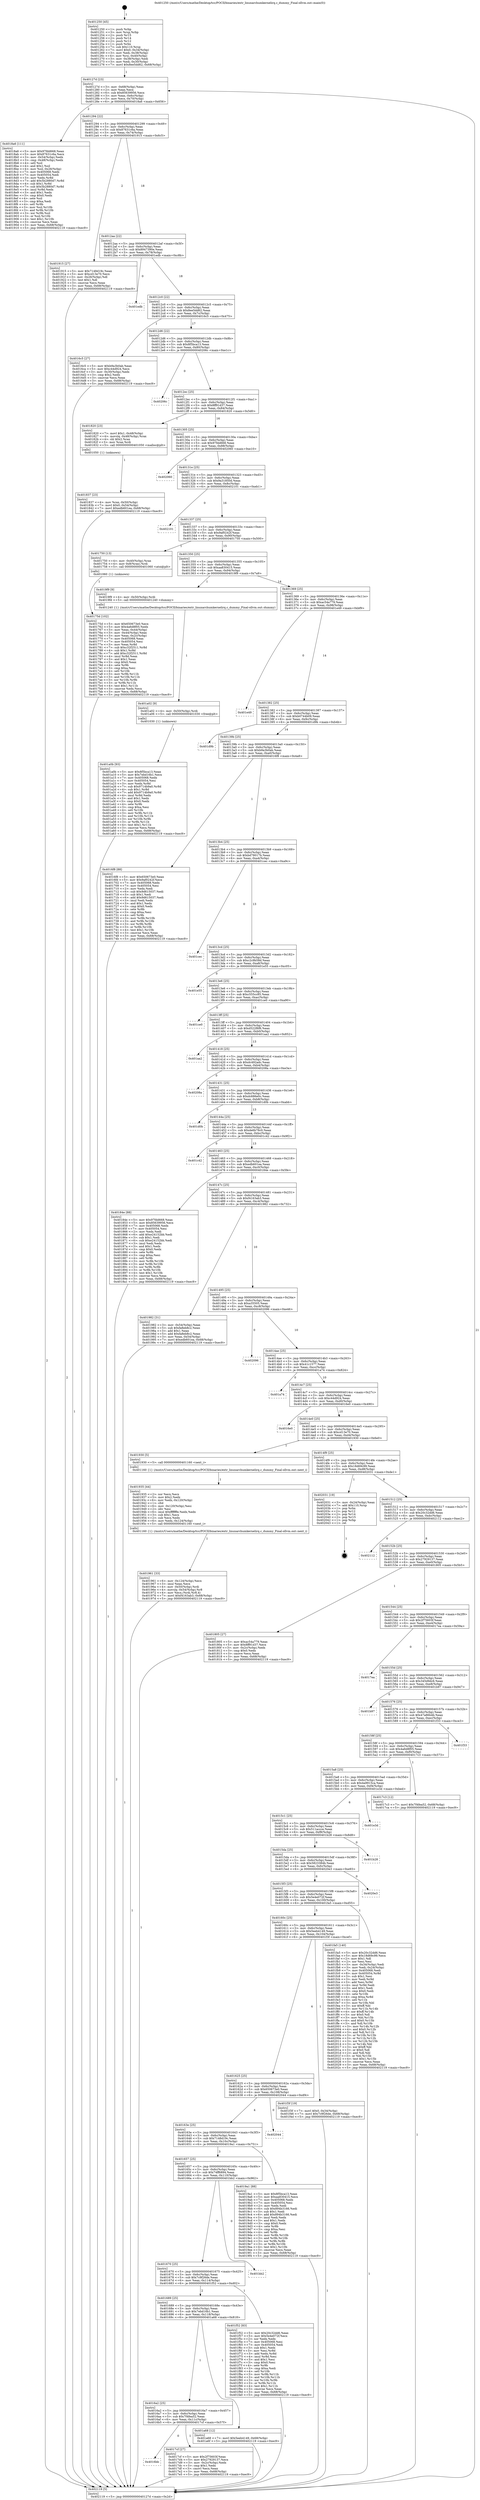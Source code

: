 digraph "0x401250" {
  label = "0x401250 (/mnt/c/Users/mathe/Desktop/tcc/POCII/binaries/extr_linuxarchumkernelirq.c_dummy_Final-ollvm.out::main(0))"
  labelloc = "t"
  node[shape=record]

  Entry [label="",width=0.3,height=0.3,shape=circle,fillcolor=black,style=filled]
  "0x40127d" [label="{
     0x40127d [23]\l
     | [instrs]\l
     &nbsp;&nbsp;0x40127d \<+3\>: mov -0x68(%rbp),%eax\l
     &nbsp;&nbsp;0x401280 \<+2\>: mov %eax,%ecx\l
     &nbsp;&nbsp;0x401282 \<+6\>: sub $0x85639956,%ecx\l
     &nbsp;&nbsp;0x401288 \<+3\>: mov %eax,-0x6c(%rbp)\l
     &nbsp;&nbsp;0x40128b \<+3\>: mov %ecx,-0x70(%rbp)\l
     &nbsp;&nbsp;0x40128e \<+6\>: je 00000000004018a6 \<main+0x656\>\l
  }"]
  "0x4018a6" [label="{
     0x4018a6 [111]\l
     | [instrs]\l
     &nbsp;&nbsp;0x4018a6 \<+5\>: mov $0x97fdd668,%eax\l
     &nbsp;&nbsp;0x4018ab \<+5\>: mov $0x87631c6a,%ecx\l
     &nbsp;&nbsp;0x4018b0 \<+3\>: mov -0x54(%rbp),%edx\l
     &nbsp;&nbsp;0x4018b3 \<+3\>: cmp -0x48(%rbp),%edx\l
     &nbsp;&nbsp;0x4018b6 \<+4\>: setl %sil\l
     &nbsp;&nbsp;0x4018ba \<+4\>: and $0x1,%sil\l
     &nbsp;&nbsp;0x4018be \<+4\>: mov %sil,-0x26(%rbp)\l
     &nbsp;&nbsp;0x4018c2 \<+7\>: mov 0x405068,%edx\l
     &nbsp;&nbsp;0x4018c9 \<+7\>: mov 0x405054,%edi\l
     &nbsp;&nbsp;0x4018d0 \<+3\>: mov %edx,%r8d\l
     &nbsp;&nbsp;0x4018d3 \<+7\>: add $0x5b2880d7,%r8d\l
     &nbsp;&nbsp;0x4018da \<+4\>: sub $0x1,%r8d\l
     &nbsp;&nbsp;0x4018de \<+7\>: sub $0x5b2880d7,%r8d\l
     &nbsp;&nbsp;0x4018e5 \<+4\>: imul %r8d,%edx\l
     &nbsp;&nbsp;0x4018e9 \<+3\>: and $0x1,%edx\l
     &nbsp;&nbsp;0x4018ec \<+3\>: cmp $0x0,%edx\l
     &nbsp;&nbsp;0x4018ef \<+4\>: sete %sil\l
     &nbsp;&nbsp;0x4018f3 \<+3\>: cmp $0xa,%edi\l
     &nbsp;&nbsp;0x4018f6 \<+4\>: setl %r9b\l
     &nbsp;&nbsp;0x4018fa \<+3\>: mov %sil,%r10b\l
     &nbsp;&nbsp;0x4018fd \<+3\>: and %r9b,%r10b\l
     &nbsp;&nbsp;0x401900 \<+3\>: xor %r9b,%sil\l
     &nbsp;&nbsp;0x401903 \<+3\>: or %sil,%r10b\l
     &nbsp;&nbsp;0x401906 \<+4\>: test $0x1,%r10b\l
     &nbsp;&nbsp;0x40190a \<+3\>: cmovne %ecx,%eax\l
     &nbsp;&nbsp;0x40190d \<+3\>: mov %eax,-0x68(%rbp)\l
     &nbsp;&nbsp;0x401910 \<+5\>: jmp 0000000000402119 \<main+0xec9\>\l
  }"]
  "0x401294" [label="{
     0x401294 [22]\l
     | [instrs]\l
     &nbsp;&nbsp;0x401294 \<+5\>: jmp 0000000000401299 \<main+0x49\>\l
     &nbsp;&nbsp;0x401299 \<+3\>: mov -0x6c(%rbp),%eax\l
     &nbsp;&nbsp;0x40129c \<+5\>: sub $0x87631c6a,%eax\l
     &nbsp;&nbsp;0x4012a1 \<+3\>: mov %eax,-0x74(%rbp)\l
     &nbsp;&nbsp;0x4012a4 \<+6\>: je 0000000000401915 \<main+0x6c5\>\l
  }"]
  Exit [label="",width=0.3,height=0.3,shape=circle,fillcolor=black,style=filled,peripheries=2]
  "0x401915" [label="{
     0x401915 [27]\l
     | [instrs]\l
     &nbsp;&nbsp;0x401915 \<+5\>: mov $0x7148d19c,%eax\l
     &nbsp;&nbsp;0x40191a \<+5\>: mov $0xcd13e70,%ecx\l
     &nbsp;&nbsp;0x40191f \<+3\>: mov -0x26(%rbp),%dl\l
     &nbsp;&nbsp;0x401922 \<+3\>: test $0x1,%dl\l
     &nbsp;&nbsp;0x401925 \<+3\>: cmovne %ecx,%eax\l
     &nbsp;&nbsp;0x401928 \<+3\>: mov %eax,-0x68(%rbp)\l
     &nbsp;&nbsp;0x40192b \<+5\>: jmp 0000000000402119 \<main+0xec9\>\l
  }"]
  "0x4012aa" [label="{
     0x4012aa [22]\l
     | [instrs]\l
     &nbsp;&nbsp;0x4012aa \<+5\>: jmp 00000000004012af \<main+0x5f\>\l
     &nbsp;&nbsp;0x4012af \<+3\>: mov -0x6c(%rbp),%eax\l
     &nbsp;&nbsp;0x4012b2 \<+5\>: sub $0x8947390e,%eax\l
     &nbsp;&nbsp;0x4012b7 \<+3\>: mov %eax,-0x78(%rbp)\l
     &nbsp;&nbsp;0x4012ba \<+6\>: je 0000000000401edb \<main+0xc8b\>\l
  }"]
  "0x401a0b" [label="{
     0x401a0b [93]\l
     | [instrs]\l
     &nbsp;&nbsp;0x401a0b \<+5\>: mov $0x8f5bca13,%eax\l
     &nbsp;&nbsp;0x401a10 \<+5\>: mov $0x7ebd16b1,%ecx\l
     &nbsp;&nbsp;0x401a15 \<+7\>: mov 0x405068,%edx\l
     &nbsp;&nbsp;0x401a1c \<+7\>: mov 0x405054,%esi\l
     &nbsp;&nbsp;0x401a23 \<+3\>: mov %edx,%r8d\l
     &nbsp;&nbsp;0x401a26 \<+7\>: sub $0x9714b9a0,%r8d\l
     &nbsp;&nbsp;0x401a2d \<+4\>: sub $0x1,%r8d\l
     &nbsp;&nbsp;0x401a31 \<+7\>: add $0x9714b9a0,%r8d\l
     &nbsp;&nbsp;0x401a38 \<+4\>: imul %r8d,%edx\l
     &nbsp;&nbsp;0x401a3c \<+3\>: and $0x1,%edx\l
     &nbsp;&nbsp;0x401a3f \<+3\>: cmp $0x0,%edx\l
     &nbsp;&nbsp;0x401a42 \<+4\>: sete %r9b\l
     &nbsp;&nbsp;0x401a46 \<+3\>: cmp $0xa,%esi\l
     &nbsp;&nbsp;0x401a49 \<+4\>: setl %r10b\l
     &nbsp;&nbsp;0x401a4d \<+3\>: mov %r9b,%r11b\l
     &nbsp;&nbsp;0x401a50 \<+3\>: and %r10b,%r11b\l
     &nbsp;&nbsp;0x401a53 \<+3\>: xor %r10b,%r9b\l
     &nbsp;&nbsp;0x401a56 \<+3\>: or %r9b,%r11b\l
     &nbsp;&nbsp;0x401a59 \<+4\>: test $0x1,%r11b\l
     &nbsp;&nbsp;0x401a5d \<+3\>: cmovne %ecx,%eax\l
     &nbsp;&nbsp;0x401a60 \<+3\>: mov %eax,-0x68(%rbp)\l
     &nbsp;&nbsp;0x401a63 \<+5\>: jmp 0000000000402119 \<main+0xec9\>\l
  }"]
  "0x401edb" [label="{
     0x401edb\l
  }", style=dashed]
  "0x4012c0" [label="{
     0x4012c0 [22]\l
     | [instrs]\l
     &nbsp;&nbsp;0x4012c0 \<+5\>: jmp 00000000004012c5 \<main+0x75\>\l
     &nbsp;&nbsp;0x4012c5 \<+3\>: mov -0x6c(%rbp),%eax\l
     &nbsp;&nbsp;0x4012c8 \<+5\>: sub $0x8ee5dd62,%eax\l
     &nbsp;&nbsp;0x4012cd \<+3\>: mov %eax,-0x7c(%rbp)\l
     &nbsp;&nbsp;0x4012d0 \<+6\>: je 00000000004016c5 \<main+0x475\>\l
  }"]
  "0x401a02" [label="{
     0x401a02 [9]\l
     | [instrs]\l
     &nbsp;&nbsp;0x401a02 \<+4\>: mov -0x50(%rbp),%rdi\l
     &nbsp;&nbsp;0x401a06 \<+5\>: call 0000000000401030 \<free@plt\>\l
     | [calls]\l
     &nbsp;&nbsp;0x401030 \{1\} (unknown)\l
  }"]
  "0x4016c5" [label="{
     0x4016c5 [27]\l
     | [instrs]\l
     &nbsp;&nbsp;0x4016c5 \<+5\>: mov $0xb9a3b0ab,%eax\l
     &nbsp;&nbsp;0x4016ca \<+5\>: mov $0xc44d924,%ecx\l
     &nbsp;&nbsp;0x4016cf \<+3\>: mov -0x30(%rbp),%edx\l
     &nbsp;&nbsp;0x4016d2 \<+3\>: cmp $0x2,%edx\l
     &nbsp;&nbsp;0x4016d5 \<+3\>: cmovne %ecx,%eax\l
     &nbsp;&nbsp;0x4016d8 \<+3\>: mov %eax,-0x68(%rbp)\l
     &nbsp;&nbsp;0x4016db \<+5\>: jmp 0000000000402119 \<main+0xec9\>\l
  }"]
  "0x4012d6" [label="{
     0x4012d6 [22]\l
     | [instrs]\l
     &nbsp;&nbsp;0x4012d6 \<+5\>: jmp 00000000004012db \<main+0x8b\>\l
     &nbsp;&nbsp;0x4012db \<+3\>: mov -0x6c(%rbp),%eax\l
     &nbsp;&nbsp;0x4012de \<+5\>: sub $0x8f5bca13,%eax\l
     &nbsp;&nbsp;0x4012e3 \<+3\>: mov %eax,-0x80(%rbp)\l
     &nbsp;&nbsp;0x4012e6 \<+6\>: je 000000000040206c \<main+0xe1c\>\l
  }"]
  "0x402119" [label="{
     0x402119 [5]\l
     | [instrs]\l
     &nbsp;&nbsp;0x402119 \<+5\>: jmp 000000000040127d \<main+0x2d\>\l
  }"]
  "0x401250" [label="{
     0x401250 [45]\l
     | [instrs]\l
     &nbsp;&nbsp;0x401250 \<+1\>: push %rbp\l
     &nbsp;&nbsp;0x401251 \<+3\>: mov %rsp,%rbp\l
     &nbsp;&nbsp;0x401254 \<+2\>: push %r15\l
     &nbsp;&nbsp;0x401256 \<+2\>: push %r14\l
     &nbsp;&nbsp;0x401258 \<+2\>: push %r12\l
     &nbsp;&nbsp;0x40125a \<+1\>: push %rbx\l
     &nbsp;&nbsp;0x40125b \<+7\>: sub $0x110,%rsp\l
     &nbsp;&nbsp;0x401262 \<+7\>: movl $0x0,-0x34(%rbp)\l
     &nbsp;&nbsp;0x401269 \<+3\>: mov %edi,-0x38(%rbp)\l
     &nbsp;&nbsp;0x40126c \<+4\>: mov %rsi,-0x40(%rbp)\l
     &nbsp;&nbsp;0x401270 \<+3\>: mov -0x38(%rbp),%edi\l
     &nbsp;&nbsp;0x401273 \<+3\>: mov %edi,-0x30(%rbp)\l
     &nbsp;&nbsp;0x401276 \<+7\>: movl $0x8ee5dd62,-0x68(%rbp)\l
  }"]
  "0x401961" [label="{
     0x401961 [33]\l
     | [instrs]\l
     &nbsp;&nbsp;0x401961 \<+6\>: mov -0x124(%rbp),%ecx\l
     &nbsp;&nbsp;0x401967 \<+3\>: imul %eax,%ecx\l
     &nbsp;&nbsp;0x40196a \<+4\>: mov -0x50(%rbp),%rdi\l
     &nbsp;&nbsp;0x40196e \<+4\>: movslq -0x54(%rbp),%r8\l
     &nbsp;&nbsp;0x401972 \<+4\>: mov %ecx,(%rdi,%r8,4)\l
     &nbsp;&nbsp;0x401976 \<+7\>: movl $0xf4163ab3,-0x68(%rbp)\l
     &nbsp;&nbsp;0x40197d \<+5\>: jmp 0000000000402119 \<main+0xec9\>\l
  }"]
  "0x40206c" [label="{
     0x40206c\l
  }", style=dashed]
  "0x4012ec" [label="{
     0x4012ec [25]\l
     | [instrs]\l
     &nbsp;&nbsp;0x4012ec \<+5\>: jmp 00000000004012f1 \<main+0xa1\>\l
     &nbsp;&nbsp;0x4012f1 \<+3\>: mov -0x6c(%rbp),%eax\l
     &nbsp;&nbsp;0x4012f4 \<+5\>: sub $0x8ff91d37,%eax\l
     &nbsp;&nbsp;0x4012f9 \<+6\>: mov %eax,-0x84(%rbp)\l
     &nbsp;&nbsp;0x4012ff \<+6\>: je 0000000000401820 \<main+0x5d0\>\l
  }"]
  "0x401935" [label="{
     0x401935 [44]\l
     | [instrs]\l
     &nbsp;&nbsp;0x401935 \<+2\>: xor %ecx,%ecx\l
     &nbsp;&nbsp;0x401937 \<+5\>: mov $0x2,%edx\l
     &nbsp;&nbsp;0x40193c \<+6\>: mov %edx,-0x120(%rbp)\l
     &nbsp;&nbsp;0x401942 \<+1\>: cltd\l
     &nbsp;&nbsp;0x401943 \<+6\>: mov -0x120(%rbp),%esi\l
     &nbsp;&nbsp;0x401949 \<+2\>: idiv %esi\l
     &nbsp;&nbsp;0x40194b \<+6\>: imul $0xfffffffe,%edx,%edx\l
     &nbsp;&nbsp;0x401951 \<+3\>: sub $0x1,%ecx\l
     &nbsp;&nbsp;0x401954 \<+2\>: sub %ecx,%edx\l
     &nbsp;&nbsp;0x401956 \<+6\>: mov %edx,-0x124(%rbp)\l
     &nbsp;&nbsp;0x40195c \<+5\>: call 0000000000401160 \<next_i\>\l
     | [calls]\l
     &nbsp;&nbsp;0x401160 \{1\} (/mnt/c/Users/mathe/Desktop/tcc/POCII/binaries/extr_linuxarchumkernelirq.c_dummy_Final-ollvm.out::next_i)\l
  }"]
  "0x401820" [label="{
     0x401820 [23]\l
     | [instrs]\l
     &nbsp;&nbsp;0x401820 \<+7\>: movl $0x1,-0x48(%rbp)\l
     &nbsp;&nbsp;0x401827 \<+4\>: movslq -0x48(%rbp),%rax\l
     &nbsp;&nbsp;0x40182b \<+4\>: shl $0x2,%rax\l
     &nbsp;&nbsp;0x40182f \<+3\>: mov %rax,%rdi\l
     &nbsp;&nbsp;0x401832 \<+5\>: call 0000000000401050 \<malloc@plt\>\l
     | [calls]\l
     &nbsp;&nbsp;0x401050 \{1\} (unknown)\l
  }"]
  "0x401305" [label="{
     0x401305 [25]\l
     | [instrs]\l
     &nbsp;&nbsp;0x401305 \<+5\>: jmp 000000000040130a \<main+0xba\>\l
     &nbsp;&nbsp;0x40130a \<+3\>: mov -0x6c(%rbp),%eax\l
     &nbsp;&nbsp;0x40130d \<+5\>: sub $0x97fdd668,%eax\l
     &nbsp;&nbsp;0x401312 \<+6\>: mov %eax,-0x88(%rbp)\l
     &nbsp;&nbsp;0x401318 \<+6\>: je 0000000000402060 \<main+0xe10\>\l
  }"]
  "0x401837" [label="{
     0x401837 [23]\l
     | [instrs]\l
     &nbsp;&nbsp;0x401837 \<+4\>: mov %rax,-0x50(%rbp)\l
     &nbsp;&nbsp;0x40183b \<+7\>: movl $0x0,-0x54(%rbp)\l
     &nbsp;&nbsp;0x401842 \<+7\>: movl $0xedb601ea,-0x68(%rbp)\l
     &nbsp;&nbsp;0x401849 \<+5\>: jmp 0000000000402119 \<main+0xec9\>\l
  }"]
  "0x402060" [label="{
     0x402060\l
  }", style=dashed]
  "0x40131e" [label="{
     0x40131e [25]\l
     | [instrs]\l
     &nbsp;&nbsp;0x40131e \<+5\>: jmp 0000000000401323 \<main+0xd3\>\l
     &nbsp;&nbsp;0x401323 \<+3\>: mov -0x6c(%rbp),%eax\l
     &nbsp;&nbsp;0x401326 \<+5\>: sub $0x9a31850d,%eax\l
     &nbsp;&nbsp;0x40132b \<+6\>: mov %eax,-0x8c(%rbp)\l
     &nbsp;&nbsp;0x401331 \<+6\>: je 0000000000402101 \<main+0xeb1\>\l
  }"]
  "0x4016bb" [label="{
     0x4016bb\l
  }", style=dashed]
  "0x402101" [label="{
     0x402101\l
  }", style=dashed]
  "0x401337" [label="{
     0x401337 [25]\l
     | [instrs]\l
     &nbsp;&nbsp;0x401337 \<+5\>: jmp 000000000040133c \<main+0xec\>\l
     &nbsp;&nbsp;0x40133c \<+3\>: mov -0x6c(%rbp),%eax\l
     &nbsp;&nbsp;0x40133f \<+5\>: sub $0x9af0242f,%eax\l
     &nbsp;&nbsp;0x401344 \<+6\>: mov %eax,-0x90(%rbp)\l
     &nbsp;&nbsp;0x40134a \<+6\>: je 0000000000401750 \<main+0x500\>\l
  }"]
  "0x4017cf" [label="{
     0x4017cf [27]\l
     | [instrs]\l
     &nbsp;&nbsp;0x4017cf \<+5\>: mov $0x2f75603f,%eax\l
     &nbsp;&nbsp;0x4017d4 \<+5\>: mov $0x27929137,%ecx\l
     &nbsp;&nbsp;0x4017d9 \<+3\>: mov -0x2c(%rbp),%edx\l
     &nbsp;&nbsp;0x4017dc \<+3\>: cmp $0x1,%edx\l
     &nbsp;&nbsp;0x4017df \<+3\>: cmovl %ecx,%eax\l
     &nbsp;&nbsp;0x4017e2 \<+3\>: mov %eax,-0x68(%rbp)\l
     &nbsp;&nbsp;0x4017e5 \<+5\>: jmp 0000000000402119 \<main+0xec9\>\l
  }"]
  "0x401750" [label="{
     0x401750 [13]\l
     | [instrs]\l
     &nbsp;&nbsp;0x401750 \<+4\>: mov -0x40(%rbp),%rax\l
     &nbsp;&nbsp;0x401754 \<+4\>: mov 0x8(%rax),%rdi\l
     &nbsp;&nbsp;0x401758 \<+5\>: call 0000000000401060 \<atoi@plt\>\l
     | [calls]\l
     &nbsp;&nbsp;0x401060 \{1\} (unknown)\l
  }"]
  "0x401350" [label="{
     0x401350 [25]\l
     | [instrs]\l
     &nbsp;&nbsp;0x401350 \<+5\>: jmp 0000000000401355 \<main+0x105\>\l
     &nbsp;&nbsp;0x401355 \<+3\>: mov -0x6c(%rbp),%eax\l
     &nbsp;&nbsp;0x401358 \<+5\>: sub $0xaa830415,%eax\l
     &nbsp;&nbsp;0x40135d \<+6\>: mov %eax,-0x94(%rbp)\l
     &nbsp;&nbsp;0x401363 \<+6\>: je 00000000004019f9 \<main+0x7a9\>\l
  }"]
  "0x4016a2" [label="{
     0x4016a2 [25]\l
     | [instrs]\l
     &nbsp;&nbsp;0x4016a2 \<+5\>: jmp 00000000004016a7 \<main+0x457\>\l
     &nbsp;&nbsp;0x4016a7 \<+3\>: mov -0x6c(%rbp),%eax\l
     &nbsp;&nbsp;0x4016aa \<+5\>: sub $0x7f4fea52,%eax\l
     &nbsp;&nbsp;0x4016af \<+6\>: mov %eax,-0x11c(%rbp)\l
     &nbsp;&nbsp;0x4016b5 \<+6\>: je 00000000004017cf \<main+0x57f\>\l
  }"]
  "0x4019f9" [label="{
     0x4019f9 [9]\l
     | [instrs]\l
     &nbsp;&nbsp;0x4019f9 \<+4\>: mov -0x50(%rbp),%rdi\l
     &nbsp;&nbsp;0x4019fd \<+5\>: call 0000000000401240 \<dummy\>\l
     | [calls]\l
     &nbsp;&nbsp;0x401240 \{1\} (/mnt/c/Users/mathe/Desktop/tcc/POCII/binaries/extr_linuxarchumkernelirq.c_dummy_Final-ollvm.out::dummy)\l
  }"]
  "0x401369" [label="{
     0x401369 [25]\l
     | [instrs]\l
     &nbsp;&nbsp;0x401369 \<+5\>: jmp 000000000040136e \<main+0x11e\>\l
     &nbsp;&nbsp;0x40136e \<+3\>: mov -0x6c(%rbp),%eax\l
     &nbsp;&nbsp;0x401371 \<+5\>: sub $0xac54a779,%eax\l
     &nbsp;&nbsp;0x401376 \<+6\>: mov %eax,-0x98(%rbp)\l
     &nbsp;&nbsp;0x40137c \<+6\>: je 0000000000401e49 \<main+0xbf9\>\l
  }"]
  "0x401a68" [label="{
     0x401a68 [12]\l
     | [instrs]\l
     &nbsp;&nbsp;0x401a68 \<+7\>: movl $0x5eeb4149,-0x68(%rbp)\l
     &nbsp;&nbsp;0x401a6f \<+5\>: jmp 0000000000402119 \<main+0xec9\>\l
  }"]
  "0x401e49" [label="{
     0x401e49\l
  }", style=dashed]
  "0x401382" [label="{
     0x401382 [25]\l
     | [instrs]\l
     &nbsp;&nbsp;0x401382 \<+5\>: jmp 0000000000401387 \<main+0x137\>\l
     &nbsp;&nbsp;0x401387 \<+3\>: mov -0x6c(%rbp),%eax\l
     &nbsp;&nbsp;0x40138a \<+5\>: sub $0xb0744b09,%eax\l
     &nbsp;&nbsp;0x40138f \<+6\>: mov %eax,-0x9c(%rbp)\l
     &nbsp;&nbsp;0x401395 \<+6\>: je 0000000000401d9b \<main+0xb4b\>\l
  }"]
  "0x401689" [label="{
     0x401689 [25]\l
     | [instrs]\l
     &nbsp;&nbsp;0x401689 \<+5\>: jmp 000000000040168e \<main+0x43e\>\l
     &nbsp;&nbsp;0x40168e \<+3\>: mov -0x6c(%rbp),%eax\l
     &nbsp;&nbsp;0x401691 \<+5\>: sub $0x7ebd16b1,%eax\l
     &nbsp;&nbsp;0x401696 \<+6\>: mov %eax,-0x118(%rbp)\l
     &nbsp;&nbsp;0x40169c \<+6\>: je 0000000000401a68 \<main+0x818\>\l
  }"]
  "0x401d9b" [label="{
     0x401d9b\l
  }", style=dashed]
  "0x40139b" [label="{
     0x40139b [25]\l
     | [instrs]\l
     &nbsp;&nbsp;0x40139b \<+5\>: jmp 00000000004013a0 \<main+0x150\>\l
     &nbsp;&nbsp;0x4013a0 \<+3\>: mov -0x6c(%rbp),%eax\l
     &nbsp;&nbsp;0x4013a3 \<+5\>: sub $0xb9a3b0ab,%eax\l
     &nbsp;&nbsp;0x4013a8 \<+6\>: mov %eax,-0xa0(%rbp)\l
     &nbsp;&nbsp;0x4013ae \<+6\>: je 00000000004016f8 \<main+0x4a8\>\l
  }"]
  "0x401f52" [label="{
     0x401f52 [83]\l
     | [instrs]\l
     &nbsp;&nbsp;0x401f52 \<+5\>: mov $0x20c32dd6,%eax\l
     &nbsp;&nbsp;0x401f57 \<+5\>: mov $0x5e4e072f,%ecx\l
     &nbsp;&nbsp;0x401f5c \<+2\>: xor %edx,%edx\l
     &nbsp;&nbsp;0x401f5e \<+7\>: mov 0x405068,%esi\l
     &nbsp;&nbsp;0x401f65 \<+7\>: mov 0x405054,%edi\l
     &nbsp;&nbsp;0x401f6c \<+3\>: sub $0x1,%edx\l
     &nbsp;&nbsp;0x401f6f \<+3\>: mov %esi,%r8d\l
     &nbsp;&nbsp;0x401f72 \<+3\>: add %edx,%r8d\l
     &nbsp;&nbsp;0x401f75 \<+4\>: imul %r8d,%esi\l
     &nbsp;&nbsp;0x401f79 \<+3\>: and $0x1,%esi\l
     &nbsp;&nbsp;0x401f7c \<+3\>: cmp $0x0,%esi\l
     &nbsp;&nbsp;0x401f7f \<+4\>: sete %r9b\l
     &nbsp;&nbsp;0x401f83 \<+3\>: cmp $0xa,%edi\l
     &nbsp;&nbsp;0x401f86 \<+4\>: setl %r10b\l
     &nbsp;&nbsp;0x401f8a \<+3\>: mov %r9b,%r11b\l
     &nbsp;&nbsp;0x401f8d \<+3\>: and %r10b,%r11b\l
     &nbsp;&nbsp;0x401f90 \<+3\>: xor %r10b,%r9b\l
     &nbsp;&nbsp;0x401f93 \<+3\>: or %r9b,%r11b\l
     &nbsp;&nbsp;0x401f96 \<+4\>: test $0x1,%r11b\l
     &nbsp;&nbsp;0x401f9a \<+3\>: cmovne %ecx,%eax\l
     &nbsp;&nbsp;0x401f9d \<+3\>: mov %eax,-0x68(%rbp)\l
     &nbsp;&nbsp;0x401fa0 \<+5\>: jmp 0000000000402119 \<main+0xec9\>\l
  }"]
  "0x4016f8" [label="{
     0x4016f8 [88]\l
     | [instrs]\l
     &nbsp;&nbsp;0x4016f8 \<+5\>: mov $0x650673e0,%eax\l
     &nbsp;&nbsp;0x4016fd \<+5\>: mov $0x9af0242f,%ecx\l
     &nbsp;&nbsp;0x401702 \<+7\>: mov 0x405068,%edx\l
     &nbsp;&nbsp;0x401709 \<+7\>: mov 0x405054,%esi\l
     &nbsp;&nbsp;0x401710 \<+2\>: mov %edx,%edi\l
     &nbsp;&nbsp;0x401712 \<+6\>: sub $0x9d615037,%edi\l
     &nbsp;&nbsp;0x401718 \<+3\>: sub $0x1,%edi\l
     &nbsp;&nbsp;0x40171b \<+6\>: add $0x9d615037,%edi\l
     &nbsp;&nbsp;0x401721 \<+3\>: imul %edi,%edx\l
     &nbsp;&nbsp;0x401724 \<+3\>: and $0x1,%edx\l
     &nbsp;&nbsp;0x401727 \<+3\>: cmp $0x0,%edx\l
     &nbsp;&nbsp;0x40172a \<+4\>: sete %r8b\l
     &nbsp;&nbsp;0x40172e \<+3\>: cmp $0xa,%esi\l
     &nbsp;&nbsp;0x401731 \<+4\>: setl %r9b\l
     &nbsp;&nbsp;0x401735 \<+3\>: mov %r8b,%r10b\l
     &nbsp;&nbsp;0x401738 \<+3\>: and %r9b,%r10b\l
     &nbsp;&nbsp;0x40173b \<+3\>: xor %r9b,%r8b\l
     &nbsp;&nbsp;0x40173e \<+3\>: or %r8b,%r10b\l
     &nbsp;&nbsp;0x401741 \<+4\>: test $0x1,%r10b\l
     &nbsp;&nbsp;0x401745 \<+3\>: cmovne %ecx,%eax\l
     &nbsp;&nbsp;0x401748 \<+3\>: mov %eax,-0x68(%rbp)\l
     &nbsp;&nbsp;0x40174b \<+5\>: jmp 0000000000402119 \<main+0xec9\>\l
  }"]
  "0x4013b4" [label="{
     0x4013b4 [25]\l
     | [instrs]\l
     &nbsp;&nbsp;0x4013b4 \<+5\>: jmp 00000000004013b9 \<main+0x169\>\l
     &nbsp;&nbsp;0x4013b9 \<+3\>: mov -0x6c(%rbp),%eax\l
     &nbsp;&nbsp;0x4013bc \<+5\>: sub $0xbd78017b,%eax\l
     &nbsp;&nbsp;0x4013c1 \<+6\>: mov %eax,-0xa4(%rbp)\l
     &nbsp;&nbsp;0x4013c7 \<+6\>: je 0000000000401cec \<main+0xa9c\>\l
  }"]
  "0x40175d" [label="{
     0x40175d [102]\l
     | [instrs]\l
     &nbsp;&nbsp;0x40175d \<+5\>: mov $0x650673e0,%ecx\l
     &nbsp;&nbsp;0x401762 \<+5\>: mov $0x4a6d8f05,%edx\l
     &nbsp;&nbsp;0x401767 \<+3\>: mov %eax,-0x44(%rbp)\l
     &nbsp;&nbsp;0x40176a \<+3\>: mov -0x44(%rbp),%eax\l
     &nbsp;&nbsp;0x40176d \<+3\>: mov %eax,-0x2c(%rbp)\l
     &nbsp;&nbsp;0x401770 \<+7\>: mov 0x405068,%eax\l
     &nbsp;&nbsp;0x401777 \<+7\>: mov 0x405054,%esi\l
     &nbsp;&nbsp;0x40177e \<+3\>: mov %eax,%r8d\l
     &nbsp;&nbsp;0x401781 \<+7\>: sub $0xc32f2511,%r8d\l
     &nbsp;&nbsp;0x401788 \<+4\>: sub $0x1,%r8d\l
     &nbsp;&nbsp;0x40178c \<+7\>: add $0xc32f2511,%r8d\l
     &nbsp;&nbsp;0x401793 \<+4\>: imul %r8d,%eax\l
     &nbsp;&nbsp;0x401797 \<+3\>: and $0x1,%eax\l
     &nbsp;&nbsp;0x40179a \<+3\>: cmp $0x0,%eax\l
     &nbsp;&nbsp;0x40179d \<+4\>: sete %r9b\l
     &nbsp;&nbsp;0x4017a1 \<+3\>: cmp $0xa,%esi\l
     &nbsp;&nbsp;0x4017a4 \<+4\>: setl %r10b\l
     &nbsp;&nbsp;0x4017a8 \<+3\>: mov %r9b,%r11b\l
     &nbsp;&nbsp;0x4017ab \<+3\>: and %r10b,%r11b\l
     &nbsp;&nbsp;0x4017ae \<+3\>: xor %r10b,%r9b\l
     &nbsp;&nbsp;0x4017b1 \<+3\>: or %r9b,%r11b\l
     &nbsp;&nbsp;0x4017b4 \<+4\>: test $0x1,%r11b\l
     &nbsp;&nbsp;0x4017b8 \<+3\>: cmovne %edx,%ecx\l
     &nbsp;&nbsp;0x4017bb \<+3\>: mov %ecx,-0x68(%rbp)\l
     &nbsp;&nbsp;0x4017be \<+5\>: jmp 0000000000402119 \<main+0xec9\>\l
  }"]
  "0x401670" [label="{
     0x401670 [25]\l
     | [instrs]\l
     &nbsp;&nbsp;0x401670 \<+5\>: jmp 0000000000401675 \<main+0x425\>\l
     &nbsp;&nbsp;0x401675 \<+3\>: mov -0x6c(%rbp),%eax\l
     &nbsp;&nbsp;0x401678 \<+5\>: sub $0x7c9f26de,%eax\l
     &nbsp;&nbsp;0x40167d \<+6\>: mov %eax,-0x114(%rbp)\l
     &nbsp;&nbsp;0x401683 \<+6\>: je 0000000000401f52 \<main+0xd02\>\l
  }"]
  "0x401cec" [label="{
     0x401cec\l
  }", style=dashed]
  "0x4013cd" [label="{
     0x4013cd [25]\l
     | [instrs]\l
     &nbsp;&nbsp;0x4013cd \<+5\>: jmp 00000000004013d2 \<main+0x182\>\l
     &nbsp;&nbsp;0x4013d2 \<+3\>: mov -0x6c(%rbp),%eax\l
     &nbsp;&nbsp;0x4013d5 \<+5\>: sub $0xc2c9b58d,%eax\l
     &nbsp;&nbsp;0x4013da \<+6\>: mov %eax,-0xa8(%rbp)\l
     &nbsp;&nbsp;0x4013e0 \<+6\>: je 0000000000401e55 \<main+0xc05\>\l
  }"]
  "0x401bb2" [label="{
     0x401bb2\l
  }", style=dashed]
  "0x401e55" [label="{
     0x401e55\l
  }", style=dashed]
  "0x4013e6" [label="{
     0x4013e6 [25]\l
     | [instrs]\l
     &nbsp;&nbsp;0x4013e6 \<+5\>: jmp 00000000004013eb \<main+0x19b\>\l
     &nbsp;&nbsp;0x4013eb \<+3\>: mov -0x6c(%rbp),%eax\l
     &nbsp;&nbsp;0x4013ee \<+5\>: sub $0xc555cc85,%eax\l
     &nbsp;&nbsp;0x4013f3 \<+6\>: mov %eax,-0xac(%rbp)\l
     &nbsp;&nbsp;0x4013f9 \<+6\>: je 0000000000401ce0 \<main+0xa90\>\l
  }"]
  "0x401657" [label="{
     0x401657 [25]\l
     | [instrs]\l
     &nbsp;&nbsp;0x401657 \<+5\>: jmp 000000000040165c \<main+0x40c\>\l
     &nbsp;&nbsp;0x40165c \<+3\>: mov -0x6c(%rbp),%eax\l
     &nbsp;&nbsp;0x40165f \<+5\>: sub $0x74ff6894,%eax\l
     &nbsp;&nbsp;0x401664 \<+6\>: mov %eax,-0x110(%rbp)\l
     &nbsp;&nbsp;0x40166a \<+6\>: je 0000000000401bb2 \<main+0x962\>\l
  }"]
  "0x401ce0" [label="{
     0x401ce0\l
  }", style=dashed]
  "0x4013ff" [label="{
     0x4013ff [25]\l
     | [instrs]\l
     &nbsp;&nbsp;0x4013ff \<+5\>: jmp 0000000000401404 \<main+0x1b4\>\l
     &nbsp;&nbsp;0x401404 \<+3\>: mov -0x6c(%rbp),%eax\l
     &nbsp;&nbsp;0x401407 \<+5\>: sub $0xd522f6f6,%eax\l
     &nbsp;&nbsp;0x40140c \<+6\>: mov %eax,-0xb0(%rbp)\l
     &nbsp;&nbsp;0x401412 \<+6\>: je 0000000000401aa2 \<main+0x852\>\l
  }"]
  "0x4019a1" [label="{
     0x4019a1 [88]\l
     | [instrs]\l
     &nbsp;&nbsp;0x4019a1 \<+5\>: mov $0x8f5bca13,%eax\l
     &nbsp;&nbsp;0x4019a6 \<+5\>: mov $0xaa830415,%ecx\l
     &nbsp;&nbsp;0x4019ab \<+7\>: mov 0x405068,%edx\l
     &nbsp;&nbsp;0x4019b2 \<+7\>: mov 0x405054,%esi\l
     &nbsp;&nbsp;0x4019b9 \<+2\>: mov %edx,%edi\l
     &nbsp;&nbsp;0x4019bb \<+6\>: sub $0x894b3166,%edi\l
     &nbsp;&nbsp;0x4019c1 \<+3\>: sub $0x1,%edi\l
     &nbsp;&nbsp;0x4019c4 \<+6\>: add $0x894b3166,%edi\l
     &nbsp;&nbsp;0x4019ca \<+3\>: imul %edi,%edx\l
     &nbsp;&nbsp;0x4019cd \<+3\>: and $0x1,%edx\l
     &nbsp;&nbsp;0x4019d0 \<+3\>: cmp $0x0,%edx\l
     &nbsp;&nbsp;0x4019d3 \<+4\>: sete %r8b\l
     &nbsp;&nbsp;0x4019d7 \<+3\>: cmp $0xa,%esi\l
     &nbsp;&nbsp;0x4019da \<+4\>: setl %r9b\l
     &nbsp;&nbsp;0x4019de \<+3\>: mov %r8b,%r10b\l
     &nbsp;&nbsp;0x4019e1 \<+3\>: and %r9b,%r10b\l
     &nbsp;&nbsp;0x4019e4 \<+3\>: xor %r9b,%r8b\l
     &nbsp;&nbsp;0x4019e7 \<+3\>: or %r8b,%r10b\l
     &nbsp;&nbsp;0x4019ea \<+4\>: test $0x1,%r10b\l
     &nbsp;&nbsp;0x4019ee \<+3\>: cmovne %ecx,%eax\l
     &nbsp;&nbsp;0x4019f1 \<+3\>: mov %eax,-0x68(%rbp)\l
     &nbsp;&nbsp;0x4019f4 \<+5\>: jmp 0000000000402119 \<main+0xec9\>\l
  }"]
  "0x401aa2" [label="{
     0x401aa2\l
  }", style=dashed]
  "0x401418" [label="{
     0x401418 [25]\l
     | [instrs]\l
     &nbsp;&nbsp;0x401418 \<+5\>: jmp 000000000040141d \<main+0x1cd\>\l
     &nbsp;&nbsp;0x40141d \<+3\>: mov -0x6c(%rbp),%eax\l
     &nbsp;&nbsp;0x401420 \<+5\>: sub $0xdc492adc,%eax\l
     &nbsp;&nbsp;0x401425 \<+6\>: mov %eax,-0xb4(%rbp)\l
     &nbsp;&nbsp;0x40142b \<+6\>: je 000000000040208a \<main+0xe3a\>\l
  }"]
  "0x40163e" [label="{
     0x40163e [25]\l
     | [instrs]\l
     &nbsp;&nbsp;0x40163e \<+5\>: jmp 0000000000401643 \<main+0x3f3\>\l
     &nbsp;&nbsp;0x401643 \<+3\>: mov -0x6c(%rbp),%eax\l
     &nbsp;&nbsp;0x401646 \<+5\>: sub $0x7148d19c,%eax\l
     &nbsp;&nbsp;0x40164b \<+6\>: mov %eax,-0x10c(%rbp)\l
     &nbsp;&nbsp;0x401651 \<+6\>: je 00000000004019a1 \<main+0x751\>\l
  }"]
  "0x40208a" [label="{
     0x40208a\l
  }", style=dashed]
  "0x401431" [label="{
     0x401431 [25]\l
     | [instrs]\l
     &nbsp;&nbsp;0x401431 \<+5\>: jmp 0000000000401436 \<main+0x1e6\>\l
     &nbsp;&nbsp;0x401436 \<+3\>: mov -0x6c(%rbp),%eax\l
     &nbsp;&nbsp;0x401439 \<+5\>: sub $0xdc686e0c,%eax\l
     &nbsp;&nbsp;0x40143e \<+6\>: mov %eax,-0xb8(%rbp)\l
     &nbsp;&nbsp;0x401444 \<+6\>: je 0000000000401d0b \<main+0xabb\>\l
  }"]
  "0x402044" [label="{
     0x402044\l
  }", style=dashed]
  "0x401d0b" [label="{
     0x401d0b\l
  }", style=dashed]
  "0x40144a" [label="{
     0x40144a [25]\l
     | [instrs]\l
     &nbsp;&nbsp;0x40144a \<+5\>: jmp 000000000040144f \<main+0x1ff\>\l
     &nbsp;&nbsp;0x40144f \<+3\>: mov -0x6c(%rbp),%eax\l
     &nbsp;&nbsp;0x401452 \<+5\>: sub $0xde6b76c0,%eax\l
     &nbsp;&nbsp;0x401457 \<+6\>: mov %eax,-0xbc(%rbp)\l
     &nbsp;&nbsp;0x40145d \<+6\>: je 0000000000401c42 \<main+0x9f2\>\l
  }"]
  "0x401625" [label="{
     0x401625 [25]\l
     | [instrs]\l
     &nbsp;&nbsp;0x401625 \<+5\>: jmp 000000000040162a \<main+0x3da\>\l
     &nbsp;&nbsp;0x40162a \<+3\>: mov -0x6c(%rbp),%eax\l
     &nbsp;&nbsp;0x40162d \<+5\>: sub $0x650673e0,%eax\l
     &nbsp;&nbsp;0x401632 \<+6\>: mov %eax,-0x108(%rbp)\l
     &nbsp;&nbsp;0x401638 \<+6\>: je 0000000000402044 \<main+0xdf4\>\l
  }"]
  "0x401c42" [label="{
     0x401c42\l
  }", style=dashed]
  "0x401463" [label="{
     0x401463 [25]\l
     | [instrs]\l
     &nbsp;&nbsp;0x401463 \<+5\>: jmp 0000000000401468 \<main+0x218\>\l
     &nbsp;&nbsp;0x401468 \<+3\>: mov -0x6c(%rbp),%eax\l
     &nbsp;&nbsp;0x40146b \<+5\>: sub $0xedb601ea,%eax\l
     &nbsp;&nbsp;0x401470 \<+6\>: mov %eax,-0xc0(%rbp)\l
     &nbsp;&nbsp;0x401476 \<+6\>: je 000000000040184e \<main+0x5fe\>\l
  }"]
  "0x401f3f" [label="{
     0x401f3f [19]\l
     | [instrs]\l
     &nbsp;&nbsp;0x401f3f \<+7\>: movl $0x0,-0x34(%rbp)\l
     &nbsp;&nbsp;0x401f46 \<+7\>: movl $0x7c9f26de,-0x68(%rbp)\l
     &nbsp;&nbsp;0x401f4d \<+5\>: jmp 0000000000402119 \<main+0xec9\>\l
  }"]
  "0x40184e" [label="{
     0x40184e [88]\l
     | [instrs]\l
     &nbsp;&nbsp;0x40184e \<+5\>: mov $0x97fdd668,%eax\l
     &nbsp;&nbsp;0x401853 \<+5\>: mov $0x85639956,%ecx\l
     &nbsp;&nbsp;0x401858 \<+7\>: mov 0x405068,%edx\l
     &nbsp;&nbsp;0x40185f \<+7\>: mov 0x405054,%esi\l
     &nbsp;&nbsp;0x401866 \<+2\>: mov %edx,%edi\l
     &nbsp;&nbsp;0x401868 \<+6\>: add $0xe24152bb,%edi\l
     &nbsp;&nbsp;0x40186e \<+3\>: sub $0x1,%edi\l
     &nbsp;&nbsp;0x401871 \<+6\>: sub $0xe24152bb,%edi\l
     &nbsp;&nbsp;0x401877 \<+3\>: imul %edi,%edx\l
     &nbsp;&nbsp;0x40187a \<+3\>: and $0x1,%edx\l
     &nbsp;&nbsp;0x40187d \<+3\>: cmp $0x0,%edx\l
     &nbsp;&nbsp;0x401880 \<+4\>: sete %r8b\l
     &nbsp;&nbsp;0x401884 \<+3\>: cmp $0xa,%esi\l
     &nbsp;&nbsp;0x401887 \<+4\>: setl %r9b\l
     &nbsp;&nbsp;0x40188b \<+3\>: mov %r8b,%r10b\l
     &nbsp;&nbsp;0x40188e \<+3\>: and %r9b,%r10b\l
     &nbsp;&nbsp;0x401891 \<+3\>: xor %r9b,%r8b\l
     &nbsp;&nbsp;0x401894 \<+3\>: or %r8b,%r10b\l
     &nbsp;&nbsp;0x401897 \<+4\>: test $0x1,%r10b\l
     &nbsp;&nbsp;0x40189b \<+3\>: cmovne %ecx,%eax\l
     &nbsp;&nbsp;0x40189e \<+3\>: mov %eax,-0x68(%rbp)\l
     &nbsp;&nbsp;0x4018a1 \<+5\>: jmp 0000000000402119 \<main+0xec9\>\l
  }"]
  "0x40147c" [label="{
     0x40147c [25]\l
     | [instrs]\l
     &nbsp;&nbsp;0x40147c \<+5\>: jmp 0000000000401481 \<main+0x231\>\l
     &nbsp;&nbsp;0x401481 \<+3\>: mov -0x6c(%rbp),%eax\l
     &nbsp;&nbsp;0x401484 \<+5\>: sub $0xf4163ab3,%eax\l
     &nbsp;&nbsp;0x401489 \<+6\>: mov %eax,-0xc4(%rbp)\l
     &nbsp;&nbsp;0x40148f \<+6\>: je 0000000000401982 \<main+0x732\>\l
  }"]
  "0x40160c" [label="{
     0x40160c [25]\l
     | [instrs]\l
     &nbsp;&nbsp;0x40160c \<+5\>: jmp 0000000000401611 \<main+0x3c1\>\l
     &nbsp;&nbsp;0x401611 \<+3\>: mov -0x6c(%rbp),%eax\l
     &nbsp;&nbsp;0x401614 \<+5\>: sub $0x5eeb4149,%eax\l
     &nbsp;&nbsp;0x401619 \<+6\>: mov %eax,-0x104(%rbp)\l
     &nbsp;&nbsp;0x40161f \<+6\>: je 0000000000401f3f \<main+0xcef\>\l
  }"]
  "0x401982" [label="{
     0x401982 [31]\l
     | [instrs]\l
     &nbsp;&nbsp;0x401982 \<+3\>: mov -0x54(%rbp),%eax\l
     &nbsp;&nbsp;0x401985 \<+5\>: sub $0xfa8eb8c2,%eax\l
     &nbsp;&nbsp;0x40198a \<+3\>: add $0x1,%eax\l
     &nbsp;&nbsp;0x40198d \<+5\>: add $0xfa8eb8c2,%eax\l
     &nbsp;&nbsp;0x401992 \<+3\>: mov %eax,-0x54(%rbp)\l
     &nbsp;&nbsp;0x401995 \<+7\>: movl $0xedb601ea,-0x68(%rbp)\l
     &nbsp;&nbsp;0x40199c \<+5\>: jmp 0000000000402119 \<main+0xec9\>\l
  }"]
  "0x401495" [label="{
     0x401495 [25]\l
     | [instrs]\l
     &nbsp;&nbsp;0x401495 \<+5\>: jmp 000000000040149a \<main+0x24a\>\l
     &nbsp;&nbsp;0x40149a \<+3\>: mov -0x6c(%rbp),%eax\l
     &nbsp;&nbsp;0x40149d \<+5\>: sub $0xa35505,%eax\l
     &nbsp;&nbsp;0x4014a2 \<+6\>: mov %eax,-0xc8(%rbp)\l
     &nbsp;&nbsp;0x4014a8 \<+6\>: je 0000000000402096 \<main+0xe46\>\l
  }"]
  "0x401fa5" [label="{
     0x401fa5 [140]\l
     | [instrs]\l
     &nbsp;&nbsp;0x401fa5 \<+5\>: mov $0x20c32dd6,%eax\l
     &nbsp;&nbsp;0x401faa \<+5\>: mov $0x18d69c99,%ecx\l
     &nbsp;&nbsp;0x401faf \<+2\>: mov $0x1,%dl\l
     &nbsp;&nbsp;0x401fb1 \<+2\>: xor %esi,%esi\l
     &nbsp;&nbsp;0x401fb3 \<+3\>: mov -0x34(%rbp),%edi\l
     &nbsp;&nbsp;0x401fb6 \<+3\>: mov %edi,-0x24(%rbp)\l
     &nbsp;&nbsp;0x401fb9 \<+7\>: mov 0x405068,%edi\l
     &nbsp;&nbsp;0x401fc0 \<+8\>: mov 0x405054,%r8d\l
     &nbsp;&nbsp;0x401fc8 \<+3\>: sub $0x1,%esi\l
     &nbsp;&nbsp;0x401fcb \<+3\>: mov %edi,%r9d\l
     &nbsp;&nbsp;0x401fce \<+3\>: add %esi,%r9d\l
     &nbsp;&nbsp;0x401fd1 \<+4\>: imul %r9d,%edi\l
     &nbsp;&nbsp;0x401fd5 \<+3\>: and $0x1,%edi\l
     &nbsp;&nbsp;0x401fd8 \<+3\>: cmp $0x0,%edi\l
     &nbsp;&nbsp;0x401fdb \<+4\>: sete %r10b\l
     &nbsp;&nbsp;0x401fdf \<+4\>: cmp $0xa,%r8d\l
     &nbsp;&nbsp;0x401fe3 \<+4\>: setl %r11b\l
     &nbsp;&nbsp;0x401fe7 \<+3\>: mov %r10b,%bl\l
     &nbsp;&nbsp;0x401fea \<+3\>: xor $0xff,%bl\l
     &nbsp;&nbsp;0x401fed \<+3\>: mov %r11b,%r14b\l
     &nbsp;&nbsp;0x401ff0 \<+4\>: xor $0xff,%r14b\l
     &nbsp;&nbsp;0x401ff4 \<+3\>: xor $0x0,%dl\l
     &nbsp;&nbsp;0x401ff7 \<+3\>: mov %bl,%r15b\l
     &nbsp;&nbsp;0x401ffa \<+4\>: and $0x0,%r15b\l
     &nbsp;&nbsp;0x401ffe \<+3\>: and %dl,%r10b\l
     &nbsp;&nbsp;0x402001 \<+3\>: mov %r14b,%r12b\l
     &nbsp;&nbsp;0x402004 \<+4\>: and $0x0,%r12b\l
     &nbsp;&nbsp;0x402008 \<+3\>: and %dl,%r11b\l
     &nbsp;&nbsp;0x40200b \<+3\>: or %r10b,%r15b\l
     &nbsp;&nbsp;0x40200e \<+3\>: or %r11b,%r12b\l
     &nbsp;&nbsp;0x402011 \<+3\>: xor %r12b,%r15b\l
     &nbsp;&nbsp;0x402014 \<+3\>: or %r14b,%bl\l
     &nbsp;&nbsp;0x402017 \<+3\>: xor $0xff,%bl\l
     &nbsp;&nbsp;0x40201a \<+3\>: or $0x0,%dl\l
     &nbsp;&nbsp;0x40201d \<+2\>: and %dl,%bl\l
     &nbsp;&nbsp;0x40201f \<+3\>: or %bl,%r15b\l
     &nbsp;&nbsp;0x402022 \<+4\>: test $0x1,%r15b\l
     &nbsp;&nbsp;0x402026 \<+3\>: cmovne %ecx,%eax\l
     &nbsp;&nbsp;0x402029 \<+3\>: mov %eax,-0x68(%rbp)\l
     &nbsp;&nbsp;0x40202c \<+5\>: jmp 0000000000402119 \<main+0xec9\>\l
  }"]
  "0x402096" [label="{
     0x402096\l
  }", style=dashed]
  "0x4014ae" [label="{
     0x4014ae [25]\l
     | [instrs]\l
     &nbsp;&nbsp;0x4014ae \<+5\>: jmp 00000000004014b3 \<main+0x263\>\l
     &nbsp;&nbsp;0x4014b3 \<+3\>: mov -0x6c(%rbp),%eax\l
     &nbsp;&nbsp;0x4014b6 \<+5\>: sub $0x41c1577,%eax\l
     &nbsp;&nbsp;0x4014bb \<+6\>: mov %eax,-0xcc(%rbp)\l
     &nbsp;&nbsp;0x4014c1 \<+6\>: je 0000000000401a74 \<main+0x824\>\l
  }"]
  "0x4015f3" [label="{
     0x4015f3 [25]\l
     | [instrs]\l
     &nbsp;&nbsp;0x4015f3 \<+5\>: jmp 00000000004015f8 \<main+0x3a8\>\l
     &nbsp;&nbsp;0x4015f8 \<+3\>: mov -0x6c(%rbp),%eax\l
     &nbsp;&nbsp;0x4015fb \<+5\>: sub $0x5e4e072f,%eax\l
     &nbsp;&nbsp;0x401600 \<+6\>: mov %eax,-0x100(%rbp)\l
     &nbsp;&nbsp;0x401606 \<+6\>: je 0000000000401fa5 \<main+0xd55\>\l
  }"]
  "0x401a74" [label="{
     0x401a74\l
  }", style=dashed]
  "0x4014c7" [label="{
     0x4014c7 [25]\l
     | [instrs]\l
     &nbsp;&nbsp;0x4014c7 \<+5\>: jmp 00000000004014cc \<main+0x27c\>\l
     &nbsp;&nbsp;0x4014cc \<+3\>: mov -0x6c(%rbp),%eax\l
     &nbsp;&nbsp;0x4014cf \<+5\>: sub $0xc44d924,%eax\l
     &nbsp;&nbsp;0x4014d4 \<+6\>: mov %eax,-0xd0(%rbp)\l
     &nbsp;&nbsp;0x4014da \<+6\>: je 00000000004016e0 \<main+0x490\>\l
  }"]
  "0x4020e3" [label="{
     0x4020e3\l
  }", style=dashed]
  "0x4016e0" [label="{
     0x4016e0\l
  }", style=dashed]
  "0x4014e0" [label="{
     0x4014e0 [25]\l
     | [instrs]\l
     &nbsp;&nbsp;0x4014e0 \<+5\>: jmp 00000000004014e5 \<main+0x295\>\l
     &nbsp;&nbsp;0x4014e5 \<+3\>: mov -0x6c(%rbp),%eax\l
     &nbsp;&nbsp;0x4014e8 \<+5\>: sub $0xcd13e70,%eax\l
     &nbsp;&nbsp;0x4014ed \<+6\>: mov %eax,-0xd4(%rbp)\l
     &nbsp;&nbsp;0x4014f3 \<+6\>: je 0000000000401930 \<main+0x6e0\>\l
  }"]
  "0x4015da" [label="{
     0x4015da [25]\l
     | [instrs]\l
     &nbsp;&nbsp;0x4015da \<+5\>: jmp 00000000004015df \<main+0x38f\>\l
     &nbsp;&nbsp;0x4015df \<+3\>: mov -0x6c(%rbp),%eax\l
     &nbsp;&nbsp;0x4015e2 \<+5\>: sub $0x5823384b,%eax\l
     &nbsp;&nbsp;0x4015e7 \<+6\>: mov %eax,-0xfc(%rbp)\l
     &nbsp;&nbsp;0x4015ed \<+6\>: je 00000000004020e3 \<main+0xe93\>\l
  }"]
  "0x401930" [label="{
     0x401930 [5]\l
     | [instrs]\l
     &nbsp;&nbsp;0x401930 \<+5\>: call 0000000000401160 \<next_i\>\l
     | [calls]\l
     &nbsp;&nbsp;0x401160 \{1\} (/mnt/c/Users/mathe/Desktop/tcc/POCII/binaries/extr_linuxarchumkernelirq.c_dummy_Final-ollvm.out::next_i)\l
  }"]
  "0x4014f9" [label="{
     0x4014f9 [25]\l
     | [instrs]\l
     &nbsp;&nbsp;0x4014f9 \<+5\>: jmp 00000000004014fe \<main+0x2ae\>\l
     &nbsp;&nbsp;0x4014fe \<+3\>: mov -0x6c(%rbp),%eax\l
     &nbsp;&nbsp;0x401501 \<+5\>: sub $0x18d69c99,%eax\l
     &nbsp;&nbsp;0x401506 \<+6\>: mov %eax,-0xd8(%rbp)\l
     &nbsp;&nbsp;0x40150c \<+6\>: je 0000000000402031 \<main+0xde1\>\l
  }"]
  "0x401b28" [label="{
     0x401b28\l
  }", style=dashed]
  "0x402031" [label="{
     0x402031 [19]\l
     | [instrs]\l
     &nbsp;&nbsp;0x402031 \<+3\>: mov -0x24(%rbp),%eax\l
     &nbsp;&nbsp;0x402034 \<+7\>: add $0x110,%rsp\l
     &nbsp;&nbsp;0x40203b \<+1\>: pop %rbx\l
     &nbsp;&nbsp;0x40203c \<+2\>: pop %r12\l
     &nbsp;&nbsp;0x40203e \<+2\>: pop %r14\l
     &nbsp;&nbsp;0x402040 \<+2\>: pop %r15\l
     &nbsp;&nbsp;0x402042 \<+1\>: pop %rbp\l
     &nbsp;&nbsp;0x402043 \<+1\>: ret\l
  }"]
  "0x401512" [label="{
     0x401512 [25]\l
     | [instrs]\l
     &nbsp;&nbsp;0x401512 \<+5\>: jmp 0000000000401517 \<main+0x2c7\>\l
     &nbsp;&nbsp;0x401517 \<+3\>: mov -0x6c(%rbp),%eax\l
     &nbsp;&nbsp;0x40151a \<+5\>: sub $0x20c32dd6,%eax\l
     &nbsp;&nbsp;0x40151f \<+6\>: mov %eax,-0xdc(%rbp)\l
     &nbsp;&nbsp;0x401525 \<+6\>: je 0000000000402112 \<main+0xec2\>\l
  }"]
  "0x4015c1" [label="{
     0x4015c1 [25]\l
     | [instrs]\l
     &nbsp;&nbsp;0x4015c1 \<+5\>: jmp 00000000004015c6 \<main+0x376\>\l
     &nbsp;&nbsp;0x4015c6 \<+3\>: mov -0x6c(%rbp),%eax\l
     &nbsp;&nbsp;0x4015c9 \<+5\>: sub $0x511accce,%eax\l
     &nbsp;&nbsp;0x4015ce \<+6\>: mov %eax,-0xf8(%rbp)\l
     &nbsp;&nbsp;0x4015d4 \<+6\>: je 0000000000401b28 \<main+0x8d8\>\l
  }"]
  "0x402112" [label="{
     0x402112\l
  }", style=dashed]
  "0x40152b" [label="{
     0x40152b [25]\l
     | [instrs]\l
     &nbsp;&nbsp;0x40152b \<+5\>: jmp 0000000000401530 \<main+0x2e0\>\l
     &nbsp;&nbsp;0x401530 \<+3\>: mov -0x6c(%rbp),%eax\l
     &nbsp;&nbsp;0x401533 \<+5\>: sub $0x27929137,%eax\l
     &nbsp;&nbsp;0x401538 \<+6\>: mov %eax,-0xe0(%rbp)\l
     &nbsp;&nbsp;0x40153e \<+6\>: je 0000000000401805 \<main+0x5b5\>\l
  }"]
  "0x401e3d" [label="{
     0x401e3d\l
  }", style=dashed]
  "0x401805" [label="{
     0x401805 [27]\l
     | [instrs]\l
     &nbsp;&nbsp;0x401805 \<+5\>: mov $0xac54a779,%eax\l
     &nbsp;&nbsp;0x40180a \<+5\>: mov $0x8ff91d37,%ecx\l
     &nbsp;&nbsp;0x40180f \<+3\>: mov -0x2c(%rbp),%edx\l
     &nbsp;&nbsp;0x401812 \<+3\>: cmp $0x0,%edx\l
     &nbsp;&nbsp;0x401815 \<+3\>: cmove %ecx,%eax\l
     &nbsp;&nbsp;0x401818 \<+3\>: mov %eax,-0x68(%rbp)\l
     &nbsp;&nbsp;0x40181b \<+5\>: jmp 0000000000402119 \<main+0xec9\>\l
  }"]
  "0x401544" [label="{
     0x401544 [25]\l
     | [instrs]\l
     &nbsp;&nbsp;0x401544 \<+5\>: jmp 0000000000401549 \<main+0x2f9\>\l
     &nbsp;&nbsp;0x401549 \<+3\>: mov -0x6c(%rbp),%eax\l
     &nbsp;&nbsp;0x40154c \<+5\>: sub $0x2f75603f,%eax\l
     &nbsp;&nbsp;0x401551 \<+6\>: mov %eax,-0xe4(%rbp)\l
     &nbsp;&nbsp;0x401557 \<+6\>: je 00000000004017ea \<main+0x59a\>\l
  }"]
  "0x4015a8" [label="{
     0x4015a8 [25]\l
     | [instrs]\l
     &nbsp;&nbsp;0x4015a8 \<+5\>: jmp 00000000004015ad \<main+0x35d\>\l
     &nbsp;&nbsp;0x4015ad \<+3\>: mov -0x6c(%rbp),%eax\l
     &nbsp;&nbsp;0x4015b0 \<+5\>: sub $0x4a9915ca,%eax\l
     &nbsp;&nbsp;0x4015b5 \<+6\>: mov %eax,-0xf4(%rbp)\l
     &nbsp;&nbsp;0x4015bb \<+6\>: je 0000000000401e3d \<main+0xbed\>\l
  }"]
  "0x4017ea" [label="{
     0x4017ea\l
  }", style=dashed]
  "0x40155d" [label="{
     0x40155d [25]\l
     | [instrs]\l
     &nbsp;&nbsp;0x40155d \<+5\>: jmp 0000000000401562 \<main+0x312\>\l
     &nbsp;&nbsp;0x401562 \<+3\>: mov -0x6c(%rbp),%eax\l
     &nbsp;&nbsp;0x401565 \<+5\>: sub $0x345d9dc6,%eax\l
     &nbsp;&nbsp;0x40156a \<+6\>: mov %eax,-0xe8(%rbp)\l
     &nbsp;&nbsp;0x401570 \<+6\>: je 0000000000401b97 \<main+0x947\>\l
  }"]
  "0x4017c3" [label="{
     0x4017c3 [12]\l
     | [instrs]\l
     &nbsp;&nbsp;0x4017c3 \<+7\>: movl $0x7f4fea52,-0x68(%rbp)\l
     &nbsp;&nbsp;0x4017ca \<+5\>: jmp 0000000000402119 \<main+0xec9\>\l
  }"]
  "0x401b97" [label="{
     0x401b97\l
  }", style=dashed]
  "0x401576" [label="{
     0x401576 [25]\l
     | [instrs]\l
     &nbsp;&nbsp;0x401576 \<+5\>: jmp 000000000040157b \<main+0x32b\>\l
     &nbsp;&nbsp;0x40157b \<+3\>: mov -0x6c(%rbp),%eax\l
     &nbsp;&nbsp;0x40157e \<+5\>: sub $0x47a86b4b,%eax\l
     &nbsp;&nbsp;0x401583 \<+6\>: mov %eax,-0xec(%rbp)\l
     &nbsp;&nbsp;0x401589 \<+6\>: je 0000000000401f33 \<main+0xce3\>\l
  }"]
  "0x40158f" [label="{
     0x40158f [25]\l
     | [instrs]\l
     &nbsp;&nbsp;0x40158f \<+5\>: jmp 0000000000401594 \<main+0x344\>\l
     &nbsp;&nbsp;0x401594 \<+3\>: mov -0x6c(%rbp),%eax\l
     &nbsp;&nbsp;0x401597 \<+5\>: sub $0x4a6d8f05,%eax\l
     &nbsp;&nbsp;0x40159c \<+6\>: mov %eax,-0xf0(%rbp)\l
     &nbsp;&nbsp;0x4015a2 \<+6\>: je 00000000004017c3 \<main+0x573\>\l
  }"]
  "0x401f33" [label="{
     0x401f33\l
  }", style=dashed]
  Entry -> "0x401250" [label=" 1"]
  "0x40127d" -> "0x4018a6" [label=" 2"]
  "0x40127d" -> "0x401294" [label=" 20"]
  "0x402031" -> Exit [label=" 1"]
  "0x401294" -> "0x401915" [label=" 2"]
  "0x401294" -> "0x4012aa" [label=" 18"]
  "0x401fa5" -> "0x402119" [label=" 1"]
  "0x4012aa" -> "0x401edb" [label=" 0"]
  "0x4012aa" -> "0x4012c0" [label=" 18"]
  "0x401f52" -> "0x402119" [label=" 1"]
  "0x4012c0" -> "0x4016c5" [label=" 1"]
  "0x4012c0" -> "0x4012d6" [label=" 17"]
  "0x4016c5" -> "0x402119" [label=" 1"]
  "0x401250" -> "0x40127d" [label=" 1"]
  "0x402119" -> "0x40127d" [label=" 21"]
  "0x401f3f" -> "0x402119" [label=" 1"]
  "0x4012d6" -> "0x40206c" [label=" 0"]
  "0x4012d6" -> "0x4012ec" [label=" 17"]
  "0x401a68" -> "0x402119" [label=" 1"]
  "0x4012ec" -> "0x401820" [label=" 1"]
  "0x4012ec" -> "0x401305" [label=" 16"]
  "0x401a0b" -> "0x402119" [label=" 1"]
  "0x401305" -> "0x402060" [label=" 0"]
  "0x401305" -> "0x40131e" [label=" 16"]
  "0x401a02" -> "0x401a0b" [label=" 1"]
  "0x40131e" -> "0x402101" [label=" 0"]
  "0x40131e" -> "0x401337" [label=" 16"]
  "0x4019f9" -> "0x401a02" [label=" 1"]
  "0x401337" -> "0x401750" [label=" 1"]
  "0x401337" -> "0x401350" [label=" 15"]
  "0x4019a1" -> "0x402119" [label=" 1"]
  "0x401350" -> "0x4019f9" [label=" 1"]
  "0x401350" -> "0x401369" [label=" 14"]
  "0x401961" -> "0x402119" [label=" 1"]
  "0x401369" -> "0x401e49" [label=" 0"]
  "0x401369" -> "0x401382" [label=" 14"]
  "0x401935" -> "0x401961" [label=" 1"]
  "0x401382" -> "0x401d9b" [label=" 0"]
  "0x401382" -> "0x40139b" [label=" 14"]
  "0x401915" -> "0x402119" [label=" 2"]
  "0x40139b" -> "0x4016f8" [label=" 1"]
  "0x40139b" -> "0x4013b4" [label=" 13"]
  "0x4016f8" -> "0x402119" [label=" 1"]
  "0x401750" -> "0x40175d" [label=" 1"]
  "0x40175d" -> "0x402119" [label=" 1"]
  "0x4018a6" -> "0x402119" [label=" 2"]
  "0x4013b4" -> "0x401cec" [label=" 0"]
  "0x4013b4" -> "0x4013cd" [label=" 13"]
  "0x401837" -> "0x402119" [label=" 1"]
  "0x4013cd" -> "0x401e55" [label=" 0"]
  "0x4013cd" -> "0x4013e6" [label=" 13"]
  "0x401820" -> "0x401837" [label=" 1"]
  "0x4013e6" -> "0x401ce0" [label=" 0"]
  "0x4013e6" -> "0x4013ff" [label=" 13"]
  "0x4017cf" -> "0x402119" [label=" 1"]
  "0x4013ff" -> "0x401aa2" [label=" 0"]
  "0x4013ff" -> "0x401418" [label=" 13"]
  "0x4016a2" -> "0x4016bb" [label=" 0"]
  "0x401418" -> "0x40208a" [label=" 0"]
  "0x401418" -> "0x401431" [label=" 13"]
  "0x401982" -> "0x402119" [label=" 1"]
  "0x401431" -> "0x401d0b" [label=" 0"]
  "0x401431" -> "0x40144a" [label=" 13"]
  "0x401689" -> "0x4016a2" [label=" 1"]
  "0x40144a" -> "0x401c42" [label=" 0"]
  "0x40144a" -> "0x401463" [label=" 13"]
  "0x401930" -> "0x401935" [label=" 1"]
  "0x401463" -> "0x40184e" [label=" 2"]
  "0x401463" -> "0x40147c" [label=" 11"]
  "0x401670" -> "0x401689" [label=" 2"]
  "0x40147c" -> "0x401982" [label=" 1"]
  "0x40147c" -> "0x401495" [label=" 10"]
  "0x40184e" -> "0x402119" [label=" 2"]
  "0x401495" -> "0x402096" [label=" 0"]
  "0x401495" -> "0x4014ae" [label=" 10"]
  "0x401657" -> "0x401670" [label=" 3"]
  "0x4014ae" -> "0x401a74" [label=" 0"]
  "0x4014ae" -> "0x4014c7" [label=" 10"]
  "0x401805" -> "0x402119" [label=" 1"]
  "0x4014c7" -> "0x4016e0" [label=" 0"]
  "0x4014c7" -> "0x4014e0" [label=" 10"]
  "0x40163e" -> "0x401657" [label=" 3"]
  "0x4014e0" -> "0x401930" [label=" 1"]
  "0x4014e0" -> "0x4014f9" [label=" 9"]
  "0x4016a2" -> "0x4017cf" [label=" 1"]
  "0x4014f9" -> "0x402031" [label=" 1"]
  "0x4014f9" -> "0x401512" [label=" 8"]
  "0x401625" -> "0x40163e" [label=" 4"]
  "0x401512" -> "0x402112" [label=" 0"]
  "0x401512" -> "0x40152b" [label=" 8"]
  "0x401689" -> "0x401a68" [label=" 1"]
  "0x40152b" -> "0x401805" [label=" 1"]
  "0x40152b" -> "0x401544" [label=" 7"]
  "0x40160c" -> "0x401625" [label=" 4"]
  "0x401544" -> "0x4017ea" [label=" 0"]
  "0x401544" -> "0x40155d" [label=" 7"]
  "0x401670" -> "0x401f52" [label=" 1"]
  "0x40155d" -> "0x401b97" [label=" 0"]
  "0x40155d" -> "0x401576" [label=" 7"]
  "0x4015f3" -> "0x40160c" [label=" 5"]
  "0x401576" -> "0x401f33" [label=" 0"]
  "0x401576" -> "0x40158f" [label=" 7"]
  "0x4015f3" -> "0x401fa5" [label=" 1"]
  "0x40158f" -> "0x4017c3" [label=" 1"]
  "0x40158f" -> "0x4015a8" [label=" 6"]
  "0x4017c3" -> "0x402119" [label=" 1"]
  "0x40160c" -> "0x401f3f" [label=" 1"]
  "0x4015a8" -> "0x401e3d" [label=" 0"]
  "0x4015a8" -> "0x4015c1" [label=" 6"]
  "0x401625" -> "0x402044" [label=" 0"]
  "0x4015c1" -> "0x401b28" [label=" 0"]
  "0x4015c1" -> "0x4015da" [label=" 6"]
  "0x40163e" -> "0x4019a1" [label=" 1"]
  "0x4015da" -> "0x4020e3" [label=" 0"]
  "0x4015da" -> "0x4015f3" [label=" 6"]
  "0x401657" -> "0x401bb2" [label=" 0"]
}
